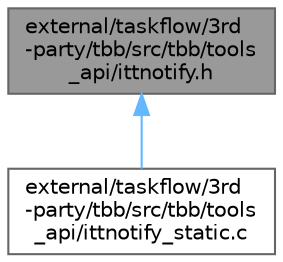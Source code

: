 digraph "external/taskflow/3rd-party/tbb/src/tbb/tools_api/ittnotify.h"
{
 // LATEX_PDF_SIZE
  bgcolor="transparent";
  edge [fontname=Helvetica,fontsize=10,labelfontname=Helvetica,labelfontsize=10];
  node [fontname=Helvetica,fontsize=10,shape=box,height=0.2,width=0.4];
  Node1 [id="Node000001",label="external/taskflow/3rd\l-party/tbb/src/tbb/tools\l_api/ittnotify.h",height=0.2,width=0.4,color="gray40", fillcolor="grey60", style="filled", fontcolor="black",tooltip="Public User API functions and types"];
  Node1 -> Node2 [id="edge1_Node000001_Node000002",dir="back",color="steelblue1",style="solid",tooltip=" "];
  Node2 [id="Node000002",label="external/taskflow/3rd\l-party/tbb/src/tbb/tools\l_api/ittnotify_static.c",height=0.2,width=0.4,color="grey40", fillcolor="white", style="filled",URL="$ittnotify__static_8c.html",tooltip=" "];
}
